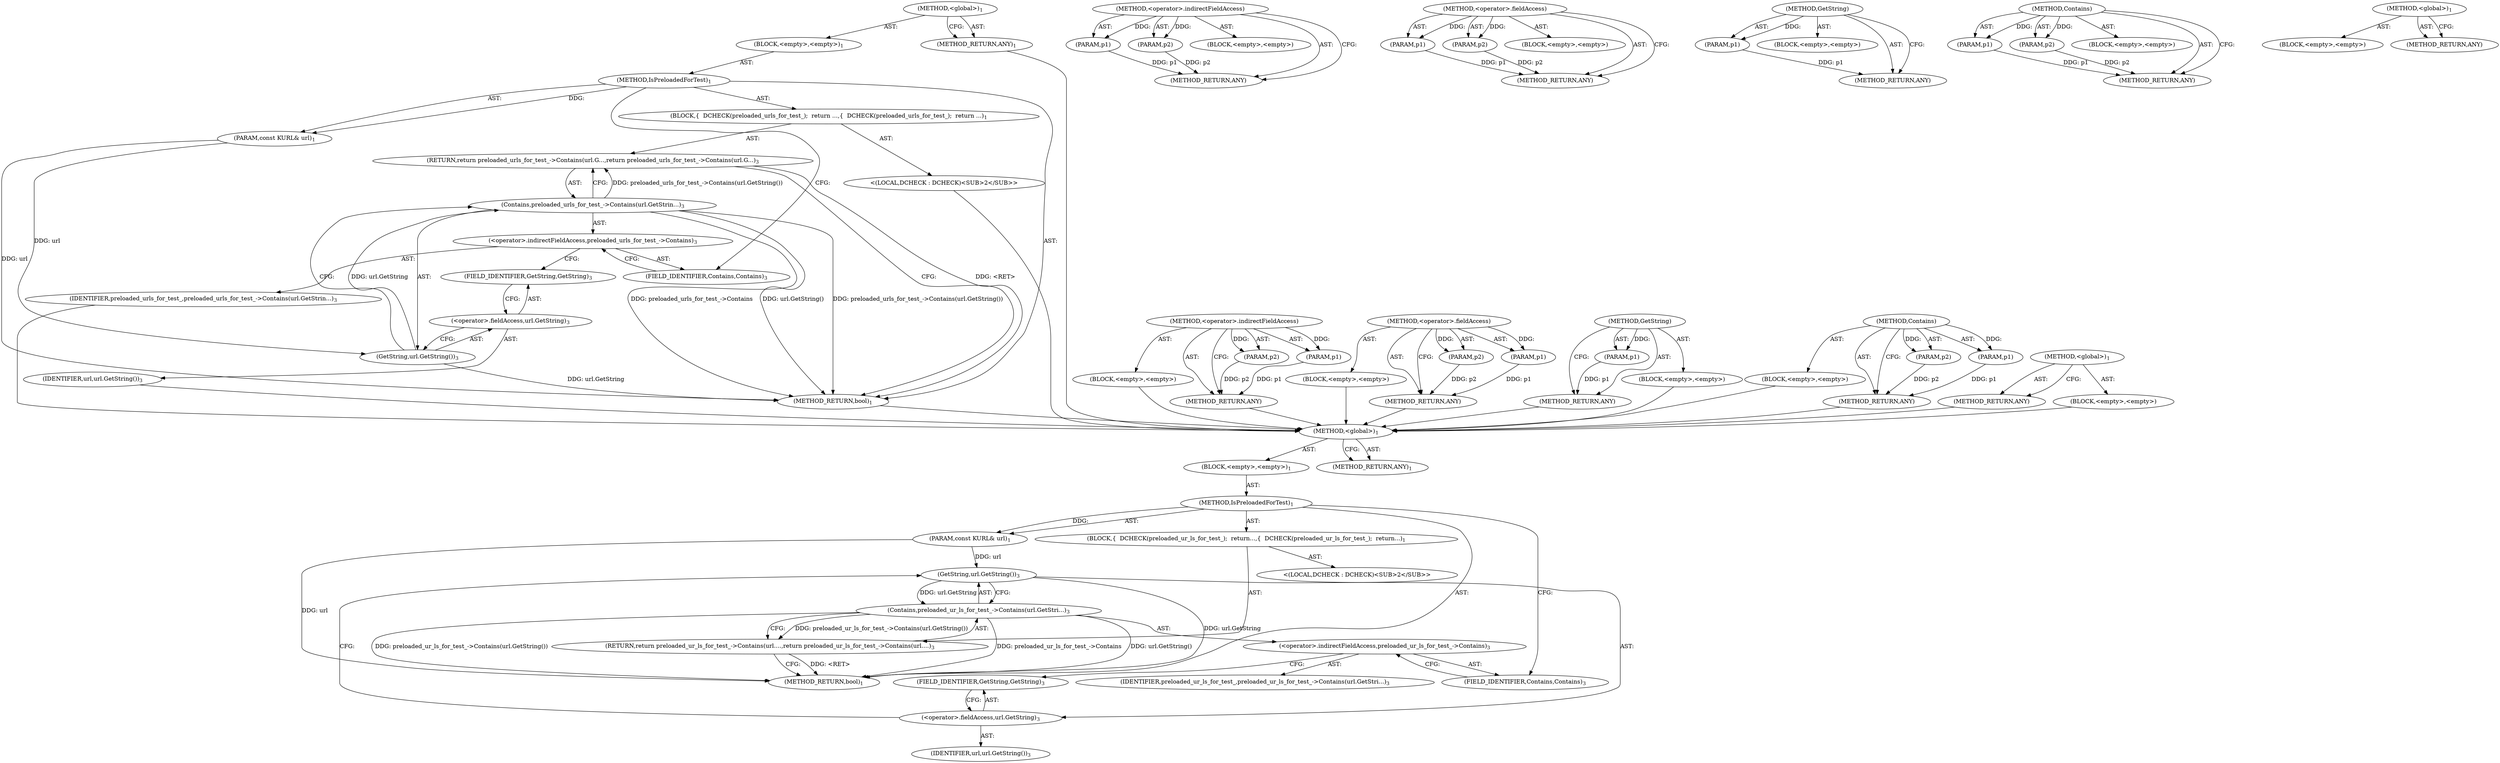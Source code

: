 digraph "&lt;global&gt;" {
vulnerable_6 [label=<(METHOD,&lt;global&gt;)<SUB>1</SUB>>];
vulnerable_7 [label=<(BLOCK,&lt;empty&gt;,&lt;empty&gt;)<SUB>1</SUB>>];
vulnerable_8 [label=<(METHOD,IsPreloadedForTest)<SUB>1</SUB>>];
vulnerable_9 [label=<(PARAM,const KURL&amp; url)<SUB>1</SUB>>];
vulnerable_10 [label=<(BLOCK,{
  DCHECK(preloaded_ur_ls_for_test_);
  return...,{
  DCHECK(preloaded_ur_ls_for_test_);
  return...)<SUB>1</SUB>>];
vulnerable_11 [label="<(LOCAL,DCHECK : DCHECK)<SUB>2</SUB>>"];
vulnerable_12 [label=<(RETURN,return preloaded_ur_ls_for_test_-&gt;Contains(url....,return preloaded_ur_ls_for_test_-&gt;Contains(url....)<SUB>3</SUB>>];
vulnerable_13 [label=<(Contains,preloaded_ur_ls_for_test_-&gt;Contains(url.GetStri...)<SUB>3</SUB>>];
vulnerable_14 [label=<(&lt;operator&gt;.indirectFieldAccess,preloaded_ur_ls_for_test_-&gt;Contains)<SUB>3</SUB>>];
vulnerable_15 [label=<(IDENTIFIER,preloaded_ur_ls_for_test_,preloaded_ur_ls_for_test_-&gt;Contains(url.GetStri...)<SUB>3</SUB>>];
vulnerable_16 [label=<(FIELD_IDENTIFIER,Contains,Contains)<SUB>3</SUB>>];
vulnerable_17 [label=<(GetString,url.GetString())<SUB>3</SUB>>];
vulnerable_18 [label=<(&lt;operator&gt;.fieldAccess,url.GetString)<SUB>3</SUB>>];
vulnerable_19 [label=<(IDENTIFIER,url,url.GetString())<SUB>3</SUB>>];
vulnerable_20 [label=<(FIELD_IDENTIFIER,GetString,GetString)<SUB>3</SUB>>];
vulnerable_21 [label=<(METHOD_RETURN,bool)<SUB>1</SUB>>];
vulnerable_23 [label=<(METHOD_RETURN,ANY)<SUB>1</SUB>>];
vulnerable_47 [label=<(METHOD,&lt;operator&gt;.indirectFieldAccess)>];
vulnerable_48 [label=<(PARAM,p1)>];
vulnerable_49 [label=<(PARAM,p2)>];
vulnerable_50 [label=<(BLOCK,&lt;empty&gt;,&lt;empty&gt;)>];
vulnerable_51 [label=<(METHOD_RETURN,ANY)>];
vulnerable_56 [label=<(METHOD,&lt;operator&gt;.fieldAccess)>];
vulnerable_57 [label=<(PARAM,p1)>];
vulnerable_58 [label=<(PARAM,p2)>];
vulnerable_59 [label=<(BLOCK,&lt;empty&gt;,&lt;empty&gt;)>];
vulnerable_60 [label=<(METHOD_RETURN,ANY)>];
vulnerable_52 [label=<(METHOD,GetString)>];
vulnerable_53 [label=<(PARAM,p1)>];
vulnerable_54 [label=<(BLOCK,&lt;empty&gt;,&lt;empty&gt;)>];
vulnerable_55 [label=<(METHOD_RETURN,ANY)>];
vulnerable_42 [label=<(METHOD,Contains)>];
vulnerable_43 [label=<(PARAM,p1)>];
vulnerable_44 [label=<(PARAM,p2)>];
vulnerable_45 [label=<(BLOCK,&lt;empty&gt;,&lt;empty&gt;)>];
vulnerable_46 [label=<(METHOD_RETURN,ANY)>];
vulnerable_36 [label=<(METHOD,&lt;global&gt;)<SUB>1</SUB>>];
vulnerable_37 [label=<(BLOCK,&lt;empty&gt;,&lt;empty&gt;)>];
vulnerable_38 [label=<(METHOD_RETURN,ANY)>];
fixed_6 [label=<(METHOD,&lt;global&gt;)<SUB>1</SUB>>];
fixed_7 [label=<(BLOCK,&lt;empty&gt;,&lt;empty&gt;)<SUB>1</SUB>>];
fixed_8 [label=<(METHOD,IsPreloadedForTest)<SUB>1</SUB>>];
fixed_9 [label=<(PARAM,const KURL&amp; url)<SUB>1</SUB>>];
fixed_10 [label=<(BLOCK,{
  DCHECK(preloaded_urls_for_test_);
  return ...,{
  DCHECK(preloaded_urls_for_test_);
  return ...)<SUB>1</SUB>>];
fixed_11 [label="<(LOCAL,DCHECK : DCHECK)<SUB>2</SUB>>"];
fixed_12 [label=<(RETURN,return preloaded_urls_for_test_-&gt;Contains(url.G...,return preloaded_urls_for_test_-&gt;Contains(url.G...)<SUB>3</SUB>>];
fixed_13 [label=<(Contains,preloaded_urls_for_test_-&gt;Contains(url.GetStrin...)<SUB>3</SUB>>];
fixed_14 [label=<(&lt;operator&gt;.indirectFieldAccess,preloaded_urls_for_test_-&gt;Contains)<SUB>3</SUB>>];
fixed_15 [label=<(IDENTIFIER,preloaded_urls_for_test_,preloaded_urls_for_test_-&gt;Contains(url.GetStrin...)<SUB>3</SUB>>];
fixed_16 [label=<(FIELD_IDENTIFIER,Contains,Contains)<SUB>3</SUB>>];
fixed_17 [label=<(GetString,url.GetString())<SUB>3</SUB>>];
fixed_18 [label=<(&lt;operator&gt;.fieldAccess,url.GetString)<SUB>3</SUB>>];
fixed_19 [label=<(IDENTIFIER,url,url.GetString())<SUB>3</SUB>>];
fixed_20 [label=<(FIELD_IDENTIFIER,GetString,GetString)<SUB>3</SUB>>];
fixed_21 [label=<(METHOD_RETURN,bool)<SUB>1</SUB>>];
fixed_23 [label=<(METHOD_RETURN,ANY)<SUB>1</SUB>>];
fixed_47 [label=<(METHOD,&lt;operator&gt;.indirectFieldAccess)>];
fixed_48 [label=<(PARAM,p1)>];
fixed_49 [label=<(PARAM,p2)>];
fixed_50 [label=<(BLOCK,&lt;empty&gt;,&lt;empty&gt;)>];
fixed_51 [label=<(METHOD_RETURN,ANY)>];
fixed_56 [label=<(METHOD,&lt;operator&gt;.fieldAccess)>];
fixed_57 [label=<(PARAM,p1)>];
fixed_58 [label=<(PARAM,p2)>];
fixed_59 [label=<(BLOCK,&lt;empty&gt;,&lt;empty&gt;)>];
fixed_60 [label=<(METHOD_RETURN,ANY)>];
fixed_52 [label=<(METHOD,GetString)>];
fixed_53 [label=<(PARAM,p1)>];
fixed_54 [label=<(BLOCK,&lt;empty&gt;,&lt;empty&gt;)>];
fixed_55 [label=<(METHOD_RETURN,ANY)>];
fixed_42 [label=<(METHOD,Contains)>];
fixed_43 [label=<(PARAM,p1)>];
fixed_44 [label=<(PARAM,p2)>];
fixed_45 [label=<(BLOCK,&lt;empty&gt;,&lt;empty&gt;)>];
fixed_46 [label=<(METHOD_RETURN,ANY)>];
fixed_36 [label=<(METHOD,&lt;global&gt;)<SUB>1</SUB>>];
fixed_37 [label=<(BLOCK,&lt;empty&gt;,&lt;empty&gt;)>];
fixed_38 [label=<(METHOD_RETURN,ANY)>];
vulnerable_6 -> vulnerable_7  [key=0, label="AST: "];
vulnerable_6 -> vulnerable_23  [key=0, label="AST: "];
vulnerable_6 -> vulnerable_23  [key=1, label="CFG: "];
vulnerable_7 -> vulnerable_8  [key=0, label="AST: "];
vulnerable_8 -> vulnerable_9  [key=0, label="AST: "];
vulnerable_8 -> vulnerable_9  [key=1, label="DDG: "];
vulnerable_8 -> vulnerable_10  [key=0, label="AST: "];
vulnerable_8 -> vulnerable_21  [key=0, label="AST: "];
vulnerable_8 -> vulnerable_16  [key=0, label="CFG: "];
vulnerable_9 -> vulnerable_21  [key=0, label="DDG: url"];
vulnerable_9 -> vulnerable_17  [key=0, label="DDG: url"];
vulnerable_10 -> vulnerable_11  [key=0, label="AST: "];
vulnerable_10 -> vulnerable_12  [key=0, label="AST: "];
vulnerable_12 -> vulnerable_13  [key=0, label="AST: "];
vulnerable_12 -> vulnerable_21  [key=0, label="CFG: "];
vulnerable_12 -> vulnerable_21  [key=1, label="DDG: &lt;RET&gt;"];
vulnerable_13 -> vulnerable_14  [key=0, label="AST: "];
vulnerable_13 -> vulnerable_17  [key=0, label="AST: "];
vulnerable_13 -> vulnerable_12  [key=0, label="CFG: "];
vulnerable_13 -> vulnerable_12  [key=1, label="DDG: preloaded_ur_ls_for_test_-&gt;Contains(url.GetString())"];
vulnerable_13 -> vulnerable_21  [key=0, label="DDG: preloaded_ur_ls_for_test_-&gt;Contains"];
vulnerable_13 -> vulnerable_21  [key=1, label="DDG: url.GetString()"];
vulnerable_13 -> vulnerable_21  [key=2, label="DDG: preloaded_ur_ls_for_test_-&gt;Contains(url.GetString())"];
vulnerable_14 -> vulnerable_15  [key=0, label="AST: "];
vulnerable_14 -> vulnerable_16  [key=0, label="AST: "];
vulnerable_14 -> vulnerable_20  [key=0, label="CFG: "];
vulnerable_16 -> vulnerable_14  [key=0, label="CFG: "];
vulnerable_17 -> vulnerable_18  [key=0, label="AST: "];
vulnerable_17 -> vulnerable_13  [key=0, label="CFG: "];
vulnerable_17 -> vulnerable_13  [key=1, label="DDG: url.GetString"];
vulnerable_17 -> vulnerable_21  [key=0, label="DDG: url.GetString"];
vulnerable_18 -> vulnerable_19  [key=0, label="AST: "];
vulnerable_18 -> vulnerable_20  [key=0, label="AST: "];
vulnerable_18 -> vulnerable_17  [key=0, label="CFG: "];
vulnerable_20 -> vulnerable_18  [key=0, label="CFG: "];
vulnerable_47 -> vulnerable_48  [key=0, label="AST: "];
vulnerable_47 -> vulnerable_48  [key=1, label="DDG: "];
vulnerable_47 -> vulnerable_50  [key=0, label="AST: "];
vulnerable_47 -> vulnerable_49  [key=0, label="AST: "];
vulnerable_47 -> vulnerable_49  [key=1, label="DDG: "];
vulnerable_47 -> vulnerable_51  [key=0, label="AST: "];
vulnerable_47 -> vulnerable_51  [key=1, label="CFG: "];
vulnerable_48 -> vulnerable_51  [key=0, label="DDG: p1"];
vulnerable_49 -> vulnerable_51  [key=0, label="DDG: p2"];
vulnerable_56 -> vulnerable_57  [key=0, label="AST: "];
vulnerable_56 -> vulnerable_57  [key=1, label="DDG: "];
vulnerable_56 -> vulnerable_59  [key=0, label="AST: "];
vulnerable_56 -> vulnerable_58  [key=0, label="AST: "];
vulnerable_56 -> vulnerable_58  [key=1, label="DDG: "];
vulnerable_56 -> vulnerable_60  [key=0, label="AST: "];
vulnerable_56 -> vulnerable_60  [key=1, label="CFG: "];
vulnerable_57 -> vulnerable_60  [key=0, label="DDG: p1"];
vulnerable_58 -> vulnerable_60  [key=0, label="DDG: p2"];
vulnerable_52 -> vulnerable_53  [key=0, label="AST: "];
vulnerable_52 -> vulnerable_53  [key=1, label="DDG: "];
vulnerable_52 -> vulnerable_54  [key=0, label="AST: "];
vulnerable_52 -> vulnerable_55  [key=0, label="AST: "];
vulnerable_52 -> vulnerable_55  [key=1, label="CFG: "];
vulnerable_53 -> vulnerable_55  [key=0, label="DDG: p1"];
vulnerable_42 -> vulnerable_43  [key=0, label="AST: "];
vulnerable_42 -> vulnerable_43  [key=1, label="DDG: "];
vulnerable_42 -> vulnerable_45  [key=0, label="AST: "];
vulnerable_42 -> vulnerable_44  [key=0, label="AST: "];
vulnerable_42 -> vulnerable_44  [key=1, label="DDG: "];
vulnerable_42 -> vulnerable_46  [key=0, label="AST: "];
vulnerable_42 -> vulnerable_46  [key=1, label="CFG: "];
vulnerable_43 -> vulnerable_46  [key=0, label="DDG: p1"];
vulnerable_44 -> vulnerable_46  [key=0, label="DDG: p2"];
vulnerable_36 -> vulnerable_37  [key=0, label="AST: "];
vulnerable_36 -> vulnerable_38  [key=0, label="AST: "];
vulnerable_36 -> vulnerable_38  [key=1, label="CFG: "];
fixed_6 -> fixed_7  [key=0, label="AST: "];
fixed_6 -> fixed_23  [key=0, label="AST: "];
fixed_6 -> fixed_23  [key=1, label="CFG: "];
fixed_7 -> fixed_8  [key=0, label="AST: "];
fixed_8 -> fixed_9  [key=0, label="AST: "];
fixed_8 -> fixed_9  [key=1, label="DDG: "];
fixed_8 -> fixed_10  [key=0, label="AST: "];
fixed_8 -> fixed_21  [key=0, label="AST: "];
fixed_8 -> fixed_16  [key=0, label="CFG: "];
fixed_9 -> fixed_21  [key=0, label="DDG: url"];
fixed_9 -> fixed_17  [key=0, label="DDG: url"];
fixed_10 -> fixed_11  [key=0, label="AST: "];
fixed_10 -> fixed_12  [key=0, label="AST: "];
fixed_11 -> vulnerable_6  [key=0];
fixed_12 -> fixed_13  [key=0, label="AST: "];
fixed_12 -> fixed_21  [key=0, label="CFG: "];
fixed_12 -> fixed_21  [key=1, label="DDG: &lt;RET&gt;"];
fixed_13 -> fixed_14  [key=0, label="AST: "];
fixed_13 -> fixed_17  [key=0, label="AST: "];
fixed_13 -> fixed_12  [key=0, label="CFG: "];
fixed_13 -> fixed_12  [key=1, label="DDG: preloaded_urls_for_test_-&gt;Contains(url.GetString())"];
fixed_13 -> fixed_21  [key=0, label="DDG: preloaded_urls_for_test_-&gt;Contains"];
fixed_13 -> fixed_21  [key=1, label="DDG: url.GetString()"];
fixed_13 -> fixed_21  [key=2, label="DDG: preloaded_urls_for_test_-&gt;Contains(url.GetString())"];
fixed_14 -> fixed_15  [key=0, label="AST: "];
fixed_14 -> fixed_16  [key=0, label="AST: "];
fixed_14 -> fixed_20  [key=0, label="CFG: "];
fixed_15 -> vulnerable_6  [key=0];
fixed_16 -> fixed_14  [key=0, label="CFG: "];
fixed_17 -> fixed_18  [key=0, label="AST: "];
fixed_17 -> fixed_13  [key=0, label="CFG: "];
fixed_17 -> fixed_13  [key=1, label="DDG: url.GetString"];
fixed_17 -> fixed_21  [key=0, label="DDG: url.GetString"];
fixed_18 -> fixed_19  [key=0, label="AST: "];
fixed_18 -> fixed_20  [key=0, label="AST: "];
fixed_18 -> fixed_17  [key=0, label="CFG: "];
fixed_19 -> vulnerable_6  [key=0];
fixed_20 -> fixed_18  [key=0, label="CFG: "];
fixed_21 -> vulnerable_6  [key=0];
fixed_23 -> vulnerable_6  [key=0];
fixed_47 -> fixed_48  [key=0, label="AST: "];
fixed_47 -> fixed_48  [key=1, label="DDG: "];
fixed_47 -> fixed_50  [key=0, label="AST: "];
fixed_47 -> fixed_49  [key=0, label="AST: "];
fixed_47 -> fixed_49  [key=1, label="DDG: "];
fixed_47 -> fixed_51  [key=0, label="AST: "];
fixed_47 -> fixed_51  [key=1, label="CFG: "];
fixed_48 -> fixed_51  [key=0, label="DDG: p1"];
fixed_49 -> fixed_51  [key=0, label="DDG: p2"];
fixed_50 -> vulnerable_6  [key=0];
fixed_51 -> vulnerable_6  [key=0];
fixed_56 -> fixed_57  [key=0, label="AST: "];
fixed_56 -> fixed_57  [key=1, label="DDG: "];
fixed_56 -> fixed_59  [key=0, label="AST: "];
fixed_56 -> fixed_58  [key=0, label="AST: "];
fixed_56 -> fixed_58  [key=1, label="DDG: "];
fixed_56 -> fixed_60  [key=0, label="AST: "];
fixed_56 -> fixed_60  [key=1, label="CFG: "];
fixed_57 -> fixed_60  [key=0, label="DDG: p1"];
fixed_58 -> fixed_60  [key=0, label="DDG: p2"];
fixed_59 -> vulnerable_6  [key=0];
fixed_60 -> vulnerable_6  [key=0];
fixed_52 -> fixed_53  [key=0, label="AST: "];
fixed_52 -> fixed_53  [key=1, label="DDG: "];
fixed_52 -> fixed_54  [key=0, label="AST: "];
fixed_52 -> fixed_55  [key=0, label="AST: "];
fixed_52 -> fixed_55  [key=1, label="CFG: "];
fixed_53 -> fixed_55  [key=0, label="DDG: p1"];
fixed_54 -> vulnerable_6  [key=0];
fixed_55 -> vulnerable_6  [key=0];
fixed_42 -> fixed_43  [key=0, label="AST: "];
fixed_42 -> fixed_43  [key=1, label="DDG: "];
fixed_42 -> fixed_45  [key=0, label="AST: "];
fixed_42 -> fixed_44  [key=0, label="AST: "];
fixed_42 -> fixed_44  [key=1, label="DDG: "];
fixed_42 -> fixed_46  [key=0, label="AST: "];
fixed_42 -> fixed_46  [key=1, label="CFG: "];
fixed_43 -> fixed_46  [key=0, label="DDG: p1"];
fixed_44 -> fixed_46  [key=0, label="DDG: p2"];
fixed_45 -> vulnerable_6  [key=0];
fixed_46 -> vulnerable_6  [key=0];
fixed_36 -> fixed_37  [key=0, label="AST: "];
fixed_36 -> fixed_38  [key=0, label="AST: "];
fixed_36 -> fixed_38  [key=1, label="CFG: "];
fixed_37 -> vulnerable_6  [key=0];
fixed_38 -> vulnerable_6  [key=0];
}
